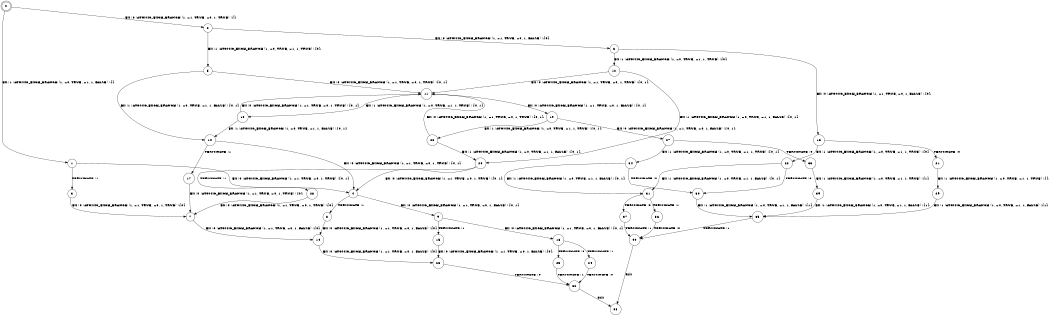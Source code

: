 digraph BCG {
size = "7, 10.5";
center = TRUE;
node [shape = circle];
0 [peripheries = 2];
0 -> 1 [label = "EX !1 !ATOMIC_EXCH_BRANCH (1, +0, TRUE, +1, 1, FALSE) !{}"];
0 -> 2 [label = "EX !0 !ATOMIC_EXCH_BRANCH (1, +1, TRUE, +0, 1, TRUE) !{}"];
1 -> 3 [label = "TERMINATE !1"];
1 -> 4 [label = "EX !0 !ATOMIC_EXCH_BRANCH (1, +1, TRUE, +0, 1, TRUE) !{0, 1}"];
2 -> 5 [label = "EX !1 !ATOMIC_EXCH_BRANCH (1, +0, TRUE, +1, 1, TRUE) !{0}"];
2 -> 6 [label = "EX !0 !ATOMIC_EXCH_BRANCH (1, +1, TRUE, +0, 1, FALSE) !{0}"];
3 -> 7 [label = "EX !0 !ATOMIC_EXCH_BRANCH (1, +1, TRUE, +0, 1, TRUE) !{0}"];
4 -> 8 [label = "TERMINATE !1"];
4 -> 9 [label = "EX !0 !ATOMIC_EXCH_BRANCH (1, +1, TRUE, +0, 1, FALSE) !{0, 1}"];
5 -> 10 [label = "EX !1 !ATOMIC_EXCH_BRANCH (1, +0, TRUE, +1, 1, FALSE) !{0, 1}"];
5 -> 11 [label = "EX !0 !ATOMIC_EXCH_BRANCH (1, +1, TRUE, +0, 1, TRUE) !{0, 1}"];
6 -> 12 [label = "EX !1 !ATOMIC_EXCH_BRANCH (1, +0, TRUE, +1, 1, TRUE) !{0}"];
6 -> 13 [label = "EX !0 !ATOMIC_EXCH_BRANCH (1, +1, TRUE, +0, 1, FALSE) !{0}"];
7 -> 14 [label = "EX !0 !ATOMIC_EXCH_BRANCH (1, +1, TRUE, +0, 1, FALSE) !{0}"];
8 -> 14 [label = "EX !0 !ATOMIC_EXCH_BRANCH (1, +1, TRUE, +0, 1, FALSE) !{0}"];
9 -> 15 [label = "TERMINATE !1"];
9 -> 16 [label = "EX !0 !ATOMIC_EXCH_BRANCH (1, +1, TRUE, +0, 1, FALSE) !{0, 1}"];
10 -> 17 [label = "TERMINATE !1"];
10 -> 4 [label = "EX !0 !ATOMIC_EXCH_BRANCH (1, +1, TRUE, +0, 1, TRUE) !{0, 1}"];
11 -> 18 [label = "EX !1 !ATOMIC_EXCH_BRANCH (1, +0, TRUE, +1, 1, TRUE) !{0, 1}"];
11 -> 19 [label = "EX !0 !ATOMIC_EXCH_BRANCH (1, +1, TRUE, +0, 1, FALSE) !{0, 1}"];
12 -> 20 [label = "EX !1 !ATOMIC_EXCH_BRANCH (1, +0, TRUE, +1, 1, FALSE) !{0, 1}"];
12 -> 11 [label = "EX !0 !ATOMIC_EXCH_BRANCH (1, +1, TRUE, +0, 1, TRUE) !{0, 1}"];
13 -> 21 [label = "TERMINATE !0"];
13 -> 22 [label = "EX !1 !ATOMIC_EXCH_BRANCH (1, +0, TRUE, +1, 1, TRUE) !{0}"];
14 -> 23 [label = "EX !0 !ATOMIC_EXCH_BRANCH (1, +1, TRUE, +0, 1, FALSE) !{0}"];
15 -> 23 [label = "EX !0 !ATOMIC_EXCH_BRANCH (1, +1, TRUE, +0, 1, FALSE) !{0}"];
16 -> 24 [label = "TERMINATE !1"];
16 -> 25 [label = "TERMINATE !0"];
17 -> 7 [label = "EX !0 !ATOMIC_EXCH_BRANCH (1, +1, TRUE, +0, 1, TRUE) !{0}"];
18 -> 10 [label = "EX !1 !ATOMIC_EXCH_BRANCH (1, +0, TRUE, +1, 1, FALSE) !{0, 1}"];
18 -> 11 [label = "EX !0 !ATOMIC_EXCH_BRANCH (1, +1, TRUE, +0, 1, TRUE) !{0, 1}"];
19 -> 26 [label = "EX !1 !ATOMIC_EXCH_BRANCH (1, +0, TRUE, +1, 1, TRUE) !{0, 1}"];
19 -> 27 [label = "EX !0 !ATOMIC_EXCH_BRANCH (1, +1, TRUE, +0, 1, FALSE) !{0, 1}"];
20 -> 28 [label = "TERMINATE !1"];
20 -> 4 [label = "EX !0 !ATOMIC_EXCH_BRANCH (1, +1, TRUE, +0, 1, TRUE) !{0, 1}"];
21 -> 29 [label = "EX !1 !ATOMIC_EXCH_BRANCH (1, +0, TRUE, +1, 1, TRUE) !{}"];
22 -> 30 [label = "TERMINATE !0"];
22 -> 31 [label = "EX !1 !ATOMIC_EXCH_BRANCH (1, +0, TRUE, +1, 1, FALSE) !{0, 1}"];
23 -> 32 [label = "TERMINATE !0"];
24 -> 32 [label = "TERMINATE !0"];
25 -> 32 [label = "TERMINATE !1"];
26 -> 20 [label = "EX !1 !ATOMIC_EXCH_BRANCH (1, +0, TRUE, +1, 1, FALSE) !{0, 1}"];
26 -> 11 [label = "EX !0 !ATOMIC_EXCH_BRANCH (1, +1, TRUE, +0, 1, TRUE) !{0, 1}"];
27 -> 33 [label = "TERMINATE !0"];
27 -> 34 [label = "EX !1 !ATOMIC_EXCH_BRANCH (1, +0, TRUE, +1, 1, TRUE) !{0, 1}"];
28 -> 7 [label = "EX !0 !ATOMIC_EXCH_BRANCH (1, +1, TRUE, +0, 1, TRUE) !{0}"];
29 -> 35 [label = "EX !1 !ATOMIC_EXCH_BRANCH (1, +0, TRUE, +1, 1, FALSE) !{1}"];
30 -> 35 [label = "EX !1 !ATOMIC_EXCH_BRANCH (1, +0, TRUE, +1, 1, FALSE) !{1}"];
31 -> 36 [label = "TERMINATE !1"];
31 -> 37 [label = "TERMINATE !0"];
32 -> 38 [label = "exit"];
33 -> 39 [label = "EX !1 !ATOMIC_EXCH_BRANCH (1, +0, TRUE, +1, 1, TRUE) !{1}"];
34 -> 30 [label = "TERMINATE !0"];
34 -> 31 [label = "EX !1 !ATOMIC_EXCH_BRANCH (1, +0, TRUE, +1, 1, FALSE) !{0, 1}"];
35 -> 40 [label = "TERMINATE !1"];
36 -> 40 [label = "TERMINATE !0"];
37 -> 40 [label = "TERMINATE !1"];
39 -> 35 [label = "EX !1 !ATOMIC_EXCH_BRANCH (1, +0, TRUE, +1, 1, FALSE) !{1}"];
40 -> 38 [label = "exit"];
}
